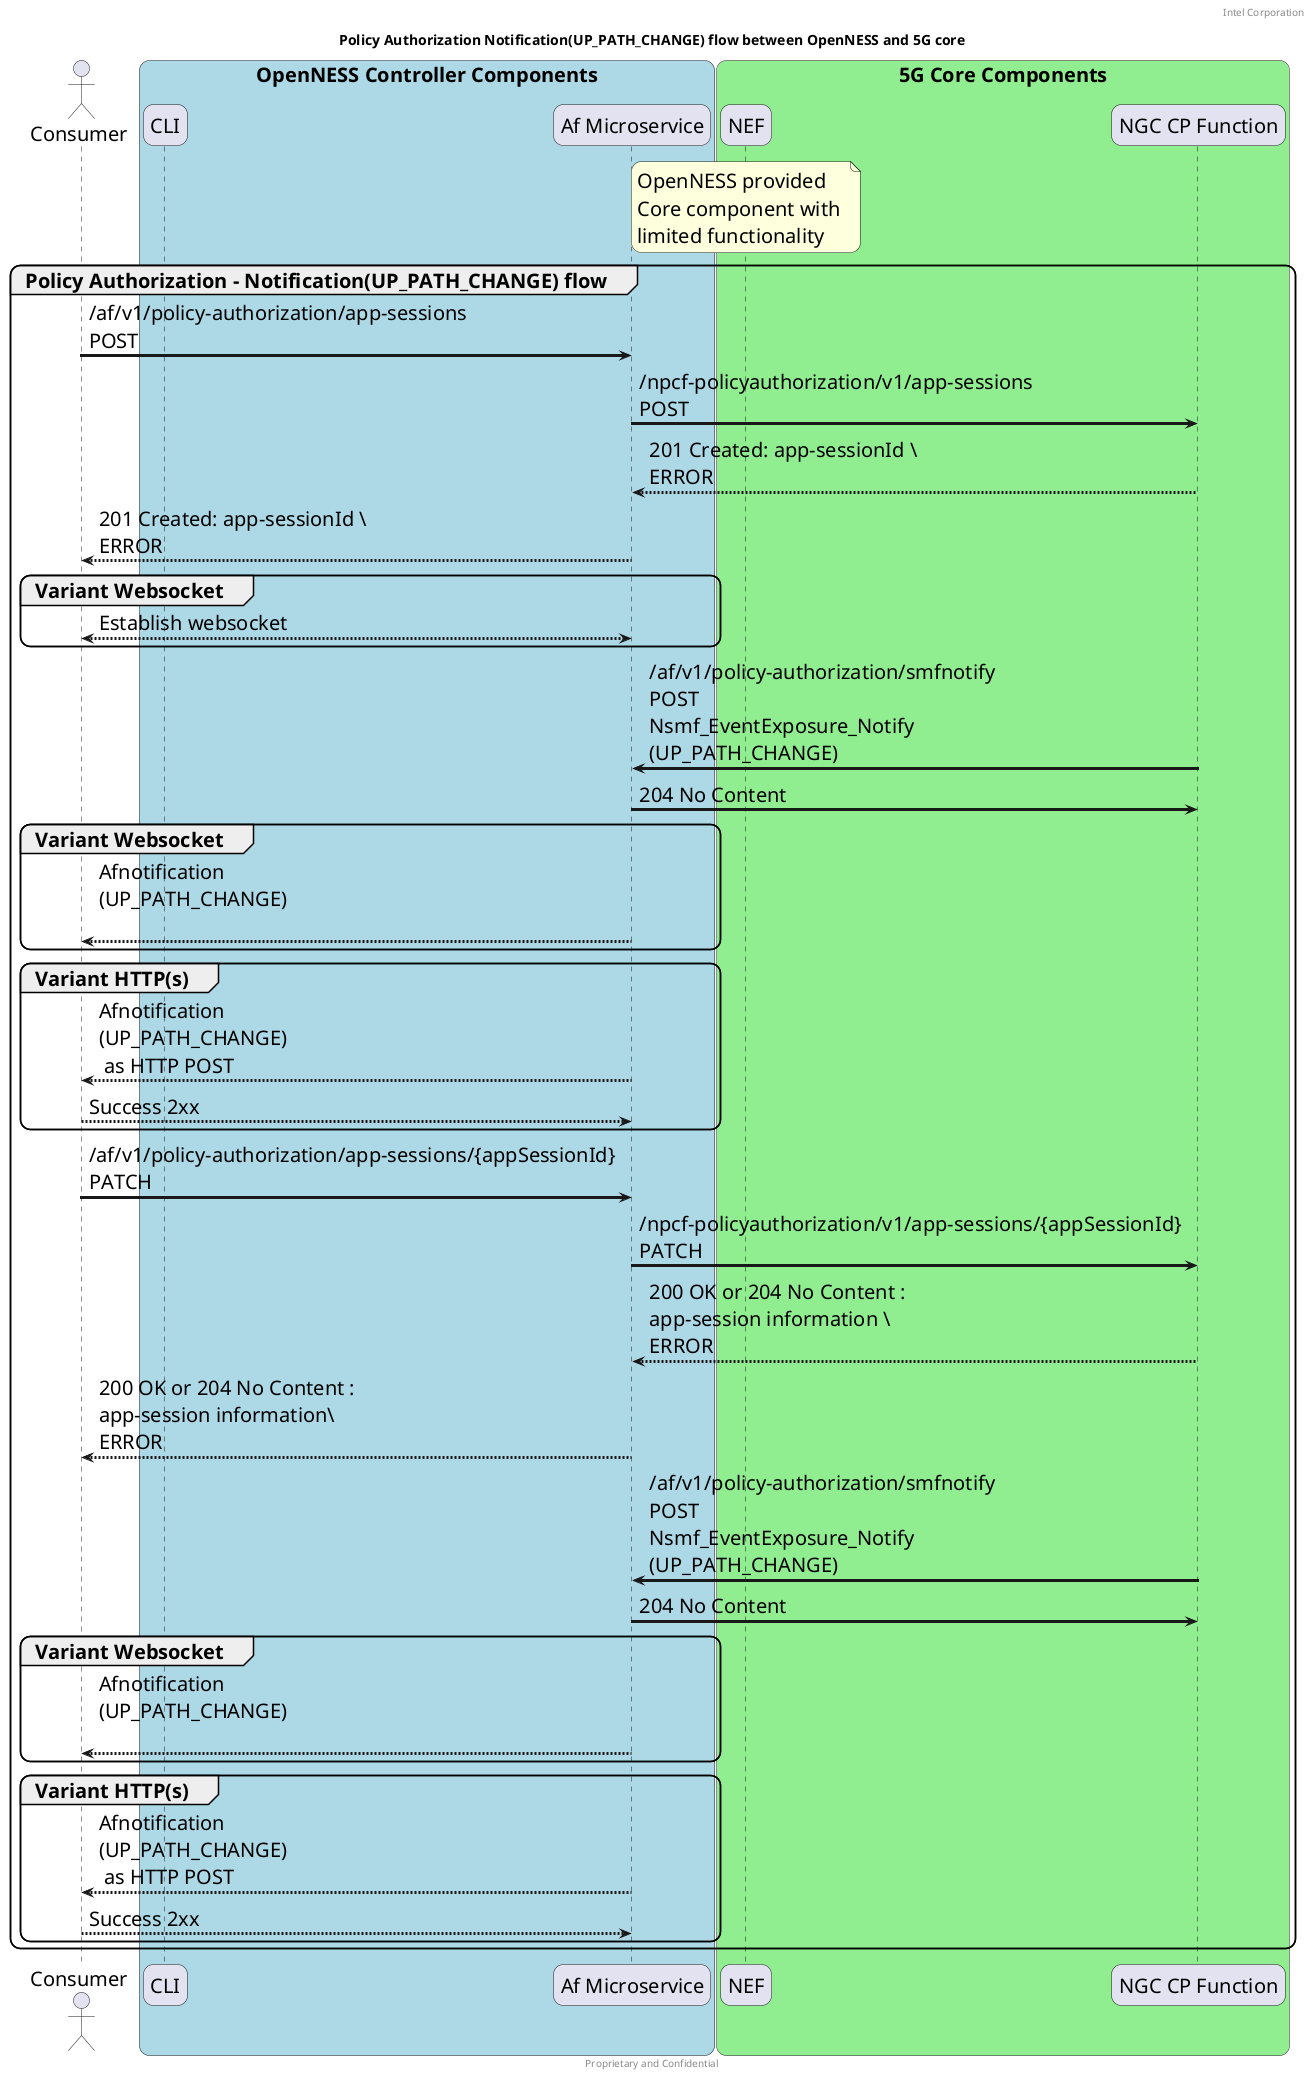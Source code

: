 @startuml
/' SPDX-License-Identifier: Apache-2.0
   Copyright (c) 2020 Intel Corporation
'/
skinparam monochrome false
skinparam roundcorner 20
skinparam defaultFontName "Intel Clear"
skinparam defaultFontSize 20
skinparam maxmessagesize 300
skinparam sequenceArrowThickness 3

header Intel Corporation
footer Proprietary and Confidential

title Policy Authorization Notification(UP_PATH_CHANGE) flow between OpenNESS and 5G core


actor "Consumer" as user
participant "CLI" as CLI 
participant "Af Microservice" as AF 
participant "NEF" as NEF
participant "NGC CP Function" as 5GC

box "OpenNESS Controller Components" #LightBlue
	participant CLI
    participant AF
end box

box "5G Core Components" #LightGreen
	participant NEF
    participant 5GC
    note over NEF 
        OpenNESS provided 
        Core component with 
        limited functionality
    end note    

end box

group Policy Authorization - Notification(UP_PATH_CHANGE) flow

    user -> AF : /af/v1/policy-authorization/app-sessions POST
    AF -> 5GC : /npcf-policyauthorization/v1/app-sessions POST

    5GC --> AF : 201 Created: app-sessionId \ ERROR 
    AF --> user : 201 Created: app-sessionId \ ERROR 
    group Variant Websocket
    user <--> AF: Establish websocket
    end
    5GC -> AF: /af/v1/policy-authorization/smfnotify POST\nNsmf_EventExposure_Notify\n(UP_PATH_CHANGE)
    AF -> 5GC: 204 No Content
    group Variant Websocket
    AF --> user: Afnotification (UP_PATH_CHANGE)\n
    end

    group Variant HTTP(s)
    AF --> user: Afnotification (UP_PATH_CHANGE)\n as HTTP POST
    user --> AF: Success 2xx
    end

    user -> AF : /af/v1/policy-authorization/app-sessions/{appSessionId} PATCH
    AF -> 5GC : /npcf-policyauthorization/v1/app-sessions/{appSessionId} PATCH

    5GC --> AF : 200 OK or 204 No Content : app-session information \ ERROR 
    AF --> user : 200 OK or 204 No Content : app-session information\ ERROR 
    
    5GC -> AF: /af/v1/policy-authorization/smfnotify POST\nNsmf_EventExposure_Notify\n(UP_PATH_CHANGE)
    AF -> 5GC: 204 No Content
    group Variant Websocket
    AF --> user: Afnotification (UP_PATH_CHANGE)\n
    end

    group Variant HTTP(s)
    AF --> user: Afnotification (UP_PATH_CHANGE)\n as HTTP POST
    user --> AF: Success 2xx
    end


end
@enduml